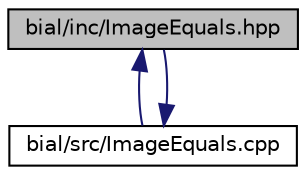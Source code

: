 digraph "bial/inc/ImageEquals.hpp"
{
  edge [fontname="Helvetica",fontsize="10",labelfontname="Helvetica",labelfontsize="10"];
  node [fontname="Helvetica",fontsize="10",shape=record];
  Node1 [label="bial/inc/ImageEquals.hpp",height=0.2,width=0.4,color="black", fillcolor="grey75", style="filled", fontcolor="black"];
  Node1 -> Node2 [dir="back",color="midnightblue",fontsize="10",style="solid",fontname="Helvetica"];
  Node2 [label="bial/src/ImageEquals.cpp",height=0.2,width=0.4,color="black", fillcolor="white", style="filled",URL="$_image_equals_8cpp.html"];
  Node2 -> Node1 [dir="back",color="midnightblue",fontsize="10",style="solid",fontname="Helvetica"];
}
